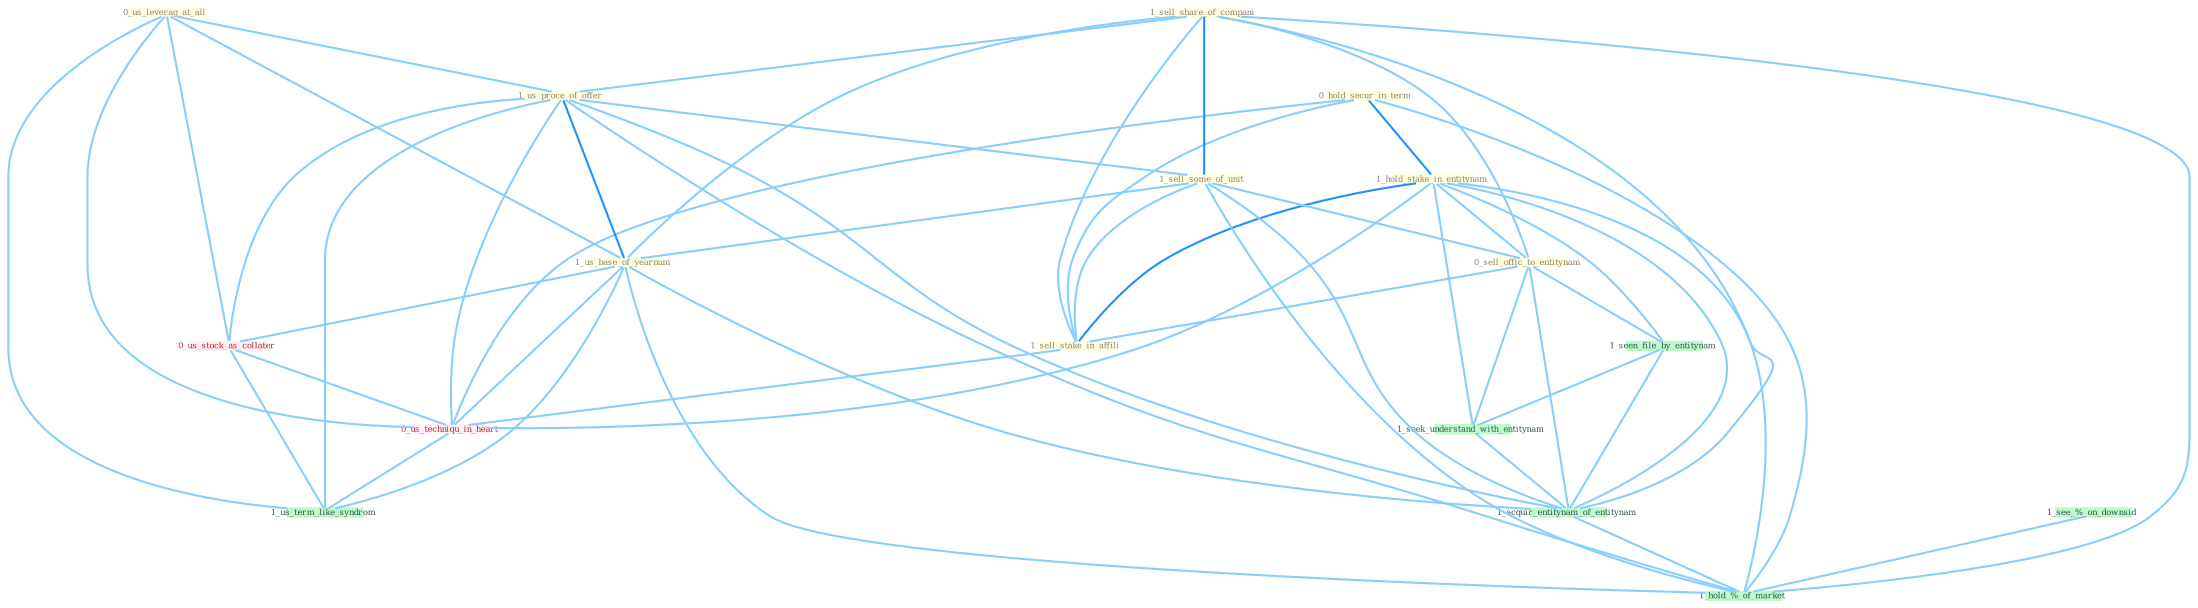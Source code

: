 Graph G{ 
    node
    [shape=polygon,style=filled,width=.5,height=.06,color="#BDFCC9",fixedsize=true,fontsize=4,
    fontcolor="#2f4f4f"];
    {node
    [color="#ffffe0", fontcolor="#8b7d6b"] "0_us_leverag_at_all " "0_hold_secur_in_term " "1_sell_share_of_compani " "1_hold_stake_in_entitynam " "1_us_proce_of_offer " "1_sell_some_of_unit " "0_sell_offic_to_entitynam " "1_sell_stake_in_affili " "1_us_base_of_yearnum "}
{node [color="#fff0f5", fontcolor="#b22222"] "0_us_stock_as_collater " "0_us_techniqu_in_heart "}
edge [color="#B0E2FF"];

	"0_us_leverag_at_all " -- "1_us_proce_of_offer " [w="1", color="#87cefa" ];
	"0_us_leverag_at_all " -- "1_us_base_of_yearnum " [w="1", color="#87cefa" ];
	"0_us_leverag_at_all " -- "0_us_stock_as_collater " [w="1", color="#87cefa" ];
	"0_us_leverag_at_all " -- "0_us_techniqu_in_heart " [w="1", color="#87cefa" ];
	"0_us_leverag_at_all " -- "1_us_term_like_syndrom " [w="1", color="#87cefa" ];
	"0_hold_secur_in_term " -- "1_hold_stake_in_entitynam " [w="2", color="#1e90ff" , len=0.8];
	"0_hold_secur_in_term " -- "1_sell_stake_in_affili " [w="1", color="#87cefa" ];
	"0_hold_secur_in_term " -- "0_us_techniqu_in_heart " [w="1", color="#87cefa" ];
	"0_hold_secur_in_term " -- "1_hold_%_of_market " [w="1", color="#87cefa" ];
	"1_sell_share_of_compani " -- "1_us_proce_of_offer " [w="1", color="#87cefa" ];
	"1_sell_share_of_compani " -- "1_sell_some_of_unit " [w="2", color="#1e90ff" , len=0.8];
	"1_sell_share_of_compani " -- "0_sell_offic_to_entitynam " [w="1", color="#87cefa" ];
	"1_sell_share_of_compani " -- "1_sell_stake_in_affili " [w="1", color="#87cefa" ];
	"1_sell_share_of_compani " -- "1_us_base_of_yearnum " [w="1", color="#87cefa" ];
	"1_sell_share_of_compani " -- "1_acquir_entitynam_of_entitynam " [w="1", color="#87cefa" ];
	"1_sell_share_of_compani " -- "1_hold_%_of_market " [w="1", color="#87cefa" ];
	"1_hold_stake_in_entitynam " -- "0_sell_offic_to_entitynam " [w="1", color="#87cefa" ];
	"1_hold_stake_in_entitynam " -- "1_sell_stake_in_affili " [w="2", color="#1e90ff" , len=0.8];
	"1_hold_stake_in_entitynam " -- "1_seen_file_by_entitynam " [w="1", color="#87cefa" ];
	"1_hold_stake_in_entitynam " -- "1_seek_understand_with_entitynam " [w="1", color="#87cefa" ];
	"1_hold_stake_in_entitynam " -- "1_acquir_entitynam_of_entitynam " [w="1", color="#87cefa" ];
	"1_hold_stake_in_entitynam " -- "0_us_techniqu_in_heart " [w="1", color="#87cefa" ];
	"1_hold_stake_in_entitynam " -- "1_hold_%_of_market " [w="1", color="#87cefa" ];
	"1_us_proce_of_offer " -- "1_sell_some_of_unit " [w="1", color="#87cefa" ];
	"1_us_proce_of_offer " -- "1_us_base_of_yearnum " [w="2", color="#1e90ff" , len=0.8];
	"1_us_proce_of_offer " -- "0_us_stock_as_collater " [w="1", color="#87cefa" ];
	"1_us_proce_of_offer " -- "1_acquir_entitynam_of_entitynam " [w="1", color="#87cefa" ];
	"1_us_proce_of_offer " -- "0_us_techniqu_in_heart " [w="1", color="#87cefa" ];
	"1_us_proce_of_offer " -- "1_us_term_like_syndrom " [w="1", color="#87cefa" ];
	"1_us_proce_of_offer " -- "1_hold_%_of_market " [w="1", color="#87cefa" ];
	"1_sell_some_of_unit " -- "0_sell_offic_to_entitynam " [w="1", color="#87cefa" ];
	"1_sell_some_of_unit " -- "1_sell_stake_in_affili " [w="1", color="#87cefa" ];
	"1_sell_some_of_unit " -- "1_us_base_of_yearnum " [w="1", color="#87cefa" ];
	"1_sell_some_of_unit " -- "1_acquir_entitynam_of_entitynam " [w="1", color="#87cefa" ];
	"1_sell_some_of_unit " -- "1_hold_%_of_market " [w="1", color="#87cefa" ];
	"0_sell_offic_to_entitynam " -- "1_sell_stake_in_affili " [w="1", color="#87cefa" ];
	"0_sell_offic_to_entitynam " -- "1_seen_file_by_entitynam " [w="1", color="#87cefa" ];
	"0_sell_offic_to_entitynam " -- "1_seek_understand_with_entitynam " [w="1", color="#87cefa" ];
	"0_sell_offic_to_entitynam " -- "1_acquir_entitynam_of_entitynam " [w="1", color="#87cefa" ];
	"1_sell_stake_in_affili " -- "0_us_techniqu_in_heart " [w="1", color="#87cefa" ];
	"1_us_base_of_yearnum " -- "0_us_stock_as_collater " [w="1", color="#87cefa" ];
	"1_us_base_of_yearnum " -- "1_acquir_entitynam_of_entitynam " [w="1", color="#87cefa" ];
	"1_us_base_of_yearnum " -- "0_us_techniqu_in_heart " [w="1", color="#87cefa" ];
	"1_us_base_of_yearnum " -- "1_us_term_like_syndrom " [w="1", color="#87cefa" ];
	"1_us_base_of_yearnum " -- "1_hold_%_of_market " [w="1", color="#87cefa" ];
	"1_seen_file_by_entitynam " -- "1_seek_understand_with_entitynam " [w="1", color="#87cefa" ];
	"1_seen_file_by_entitynam " -- "1_acquir_entitynam_of_entitynam " [w="1", color="#87cefa" ];
	"0_us_stock_as_collater " -- "0_us_techniqu_in_heart " [w="1", color="#87cefa" ];
	"0_us_stock_as_collater " -- "1_us_term_like_syndrom " [w="1", color="#87cefa" ];
	"1_seek_understand_with_entitynam " -- "1_acquir_entitynam_of_entitynam " [w="1", color="#87cefa" ];
	"1_acquir_entitynam_of_entitynam " -- "1_hold_%_of_market " [w="1", color="#87cefa" ];
	"0_us_techniqu_in_heart " -- "1_us_term_like_syndrom " [w="1", color="#87cefa" ];
	"1_see_%_on_downsid " -- "1_hold_%_of_market " [w="1", color="#87cefa" ];
}